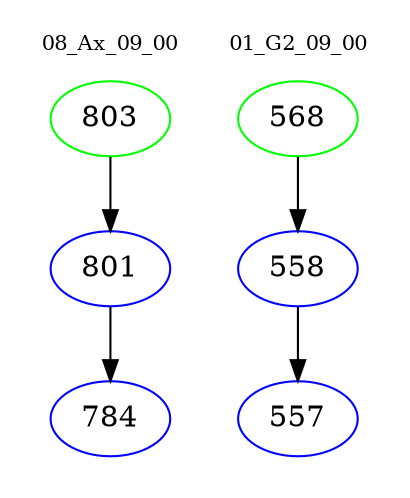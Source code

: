 digraph{
subgraph cluster_0 {
color = white
label = "08_Ax_09_00";
fontsize=10;
T0_803 [label="803", color="green"]
T0_803 -> T0_801 [color="black"]
T0_801 [label="801", color="blue"]
T0_801 -> T0_784 [color="black"]
T0_784 [label="784", color="blue"]
}
subgraph cluster_1 {
color = white
label = "01_G2_09_00";
fontsize=10;
T1_568 [label="568", color="green"]
T1_568 -> T1_558 [color="black"]
T1_558 [label="558", color="blue"]
T1_558 -> T1_557 [color="black"]
T1_557 [label="557", color="blue"]
}
}
